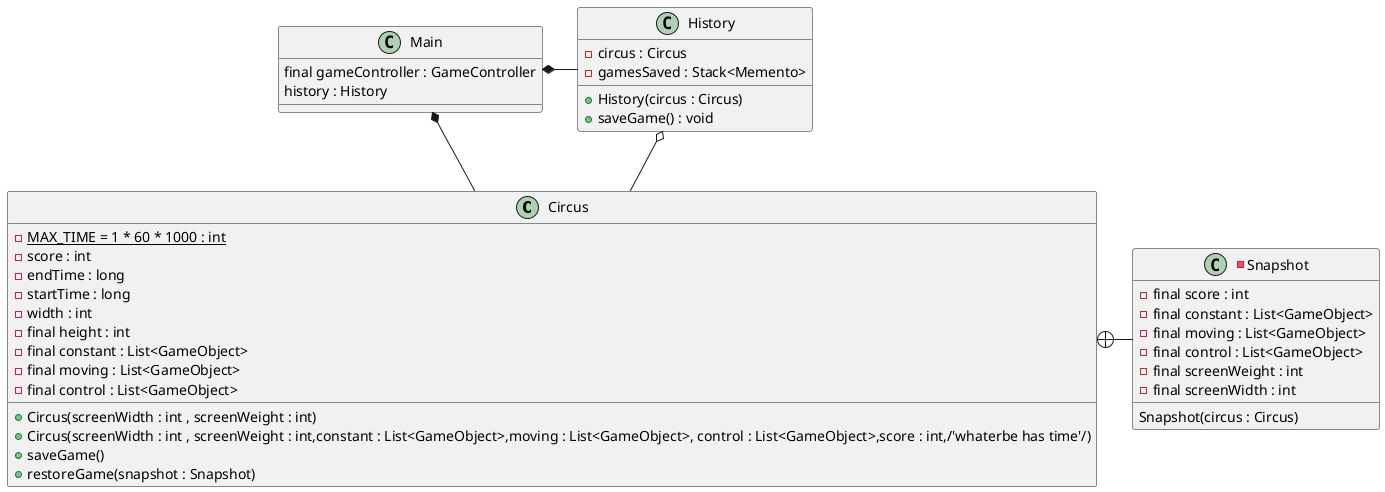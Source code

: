 @startuml SaveGameMemento

class Circus{ /'Originator want to change this'/
    -{static} MAX_TIME = 1 * 60 * 1000 : int
    -score : int
    -endTime : long
    -startTime : long
    -width : int
    -final height : int
    -final constant : List<GameObject>
    -final moving : List<GameObject>
    -final control : List<GameObject>


    +Circus(screenWidth : int , screenWeight : int)
    +Circus(screenWidth : int , screenWeight : int,constant : List<GameObject>,moving : List<GameObject>, control : List<GameObject>,score : int,/'whaterbe has time'/)
    +saveGame()
    +restoreGame(snapshot : Snapshot)
}

/'Memento'/
-class Snapshot{
    /'whatever holds current time?'/
    -final score : int
    -final constant : List<GameObject>
    -final moving : List<GameObject>
    -final control : List<GameObject>
    -final screenWeight : int
    -final screenWidth : int 


    Snapshot(circus : Circus)
}


/'caretaker is main?'/
class History{
    -circus : Circus
    -gamesSaved : Stack<Memento>

    +History(circus : Circus)
    +saveGame() : void
}

class Main/'want to change this'/
{
    final gameController : GameController
    history : History
}
Circus +- Snapshot
History o-- Circus  
Main *- History
Main *-- Circus

@enduml